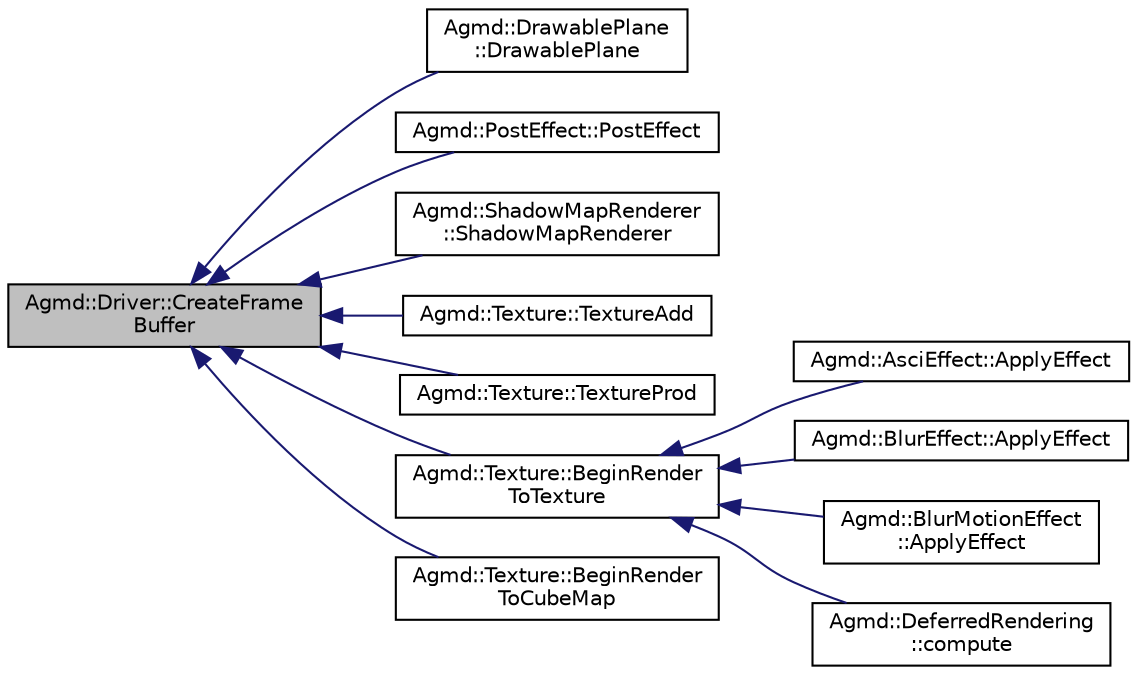 digraph "Agmd::Driver::CreateFrameBuffer"
{
  edge [fontname="Helvetica",fontsize="10",labelfontname="Helvetica",labelfontsize="10"];
  node [fontname="Helvetica",fontsize="10",shape=record];
  rankdir="LR";
  Node1 [label="Agmd::Driver::CreateFrame\lBuffer",height=0.2,width=0.4,color="black", fillcolor="grey75", style="filled" fontcolor="black"];
  Node1 -> Node2 [dir="back",color="midnightblue",fontsize="10",style="solid",fontname="Helvetica"];
  Node2 [label="Agmd::DrawablePlane\l::DrawablePlane",height=0.2,width=0.4,color="black", fillcolor="white", style="filled",URL="$class_agmd_1_1_drawable_plane.html#a880fc03ecbf702687fbc1f49eadbb36a"];
  Node1 -> Node3 [dir="back",color="midnightblue",fontsize="10",style="solid",fontname="Helvetica"];
  Node3 [label="Agmd::PostEffect::PostEffect",height=0.2,width=0.4,color="black", fillcolor="white", style="filled",URL="$class_agmd_1_1_post_effect.html#a4e4092d7237f6992a339f186a9b4a033"];
  Node1 -> Node4 [dir="back",color="midnightblue",fontsize="10",style="solid",fontname="Helvetica"];
  Node4 [label="Agmd::ShadowMapRenderer\l::ShadowMapRenderer",height=0.2,width=0.4,color="black", fillcolor="white", style="filled",URL="$class_agmd_1_1_shadow_map_renderer.html#a567c7248fc68db71505dec99ca355232"];
  Node1 -> Node5 [dir="back",color="midnightblue",fontsize="10",style="solid",fontname="Helvetica"];
  Node5 [label="Agmd::Texture::TextureAdd",height=0.2,width=0.4,color="black", fillcolor="white", style="filled",URL="$class_agmd_1_1_texture.html#a12159c3ef9493e7a82879d8a727c4367"];
  Node1 -> Node6 [dir="back",color="midnightblue",fontsize="10",style="solid",fontname="Helvetica"];
  Node6 [label="Agmd::Texture::TextureProd",height=0.2,width=0.4,color="black", fillcolor="white", style="filled",URL="$class_agmd_1_1_texture.html#a0a6c56f3146829d69f1c0fe5a1bd790a"];
  Node1 -> Node7 [dir="back",color="midnightblue",fontsize="10",style="solid",fontname="Helvetica"];
  Node7 [label="Agmd::Texture::BeginRender\lToTexture",height=0.2,width=0.4,color="black", fillcolor="white", style="filled",URL="$class_agmd_1_1_texture.html#ad83edff18d06c385dbe996acc05d1d08"];
  Node7 -> Node8 [dir="back",color="midnightblue",fontsize="10",style="solid",fontname="Helvetica"];
  Node8 [label="Agmd::AsciEffect::ApplyEffect",height=0.2,width=0.4,color="black", fillcolor="white", style="filled",URL="$class_agmd_1_1_asci_effect.html#ac00621025bf283158a57290eff9829e6"];
  Node7 -> Node9 [dir="back",color="midnightblue",fontsize="10",style="solid",fontname="Helvetica"];
  Node9 [label="Agmd::BlurEffect::ApplyEffect",height=0.2,width=0.4,color="black", fillcolor="white", style="filled",URL="$class_agmd_1_1_blur_effect.html#a5faf8cd49602dfc0b745b105d32c0e1f"];
  Node7 -> Node10 [dir="back",color="midnightblue",fontsize="10",style="solid",fontname="Helvetica"];
  Node10 [label="Agmd::BlurMotionEffect\l::ApplyEffect",height=0.2,width=0.4,color="black", fillcolor="white", style="filled",URL="$class_agmd_1_1_blur_motion_effect.html#a6286d0c1aea5f9560fa0da698995addb"];
  Node7 -> Node11 [dir="back",color="midnightblue",fontsize="10",style="solid",fontname="Helvetica"];
  Node11 [label="Agmd::DeferredRendering\l::compute",height=0.2,width=0.4,color="black", fillcolor="white", style="filled",URL="$class_agmd_1_1_deferred_rendering.html#a515c1e13b229417261fa43f77e594076"];
  Node1 -> Node12 [dir="back",color="midnightblue",fontsize="10",style="solid",fontname="Helvetica"];
  Node12 [label="Agmd::Texture::BeginRender\lToCubeMap",height=0.2,width=0.4,color="black", fillcolor="white", style="filled",URL="$class_agmd_1_1_texture.html#a92ea7fe0b00e72d102f53544708ff2d1"];
}
